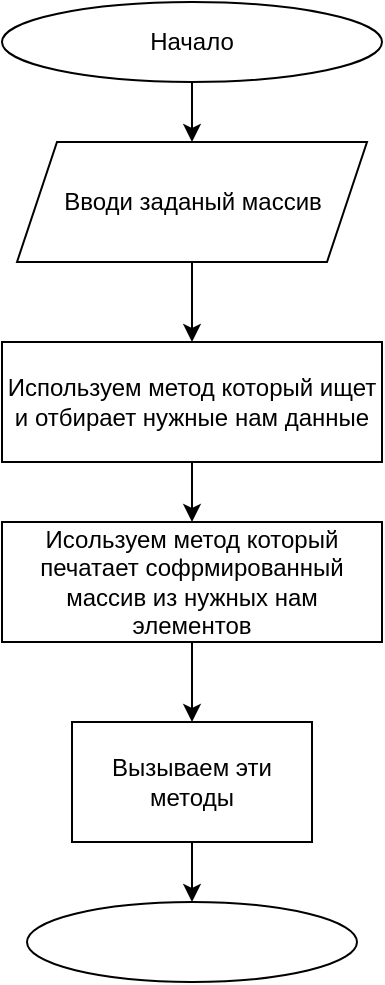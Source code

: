 <mxfile>
    <diagram id="eMnBw4KlzqYSSl7_ZIYW" name="Page-1">
        <mxGraphModel dx="422" dy="234" grid="1" gridSize="10" guides="1" tooltips="1" connect="1" arrows="1" fold="1" page="1" pageScale="1" pageWidth="827" pageHeight="1169" math="0" shadow="0">
            <root>
                <mxCell id="0"/>
                <mxCell id="1" parent="0"/>
                <mxCell id="3" style="edgeStyle=none;html=1;" edge="1" parent="1" source="2" target="4">
                    <mxGeometry relative="1" as="geometry">
                        <mxPoint x="185" y="70" as="targetPoint"/>
                    </mxGeometry>
                </mxCell>
                <mxCell id="2" value="Начало" style="ellipse;whiteSpace=wrap;html=1;" vertex="1" parent="1">
                    <mxGeometry x="90" width="190" height="40" as="geometry"/>
                </mxCell>
                <mxCell id="5" style="edgeStyle=none;html=1;" edge="1" parent="1" source="4" target="6">
                    <mxGeometry relative="1" as="geometry">
                        <mxPoint x="185" y="170" as="targetPoint"/>
                    </mxGeometry>
                </mxCell>
                <mxCell id="4" value="Вводи заданый массив" style="shape=parallelogram;perimeter=parallelogramPerimeter;whiteSpace=wrap;html=1;fixedSize=1;" vertex="1" parent="1">
                    <mxGeometry x="97.5" y="70" width="175" height="60" as="geometry"/>
                </mxCell>
                <mxCell id="7" style="edgeStyle=none;html=1;" edge="1" parent="1" source="6" target="8">
                    <mxGeometry relative="1" as="geometry">
                        <mxPoint x="185" y="270" as="targetPoint"/>
                    </mxGeometry>
                </mxCell>
                <mxCell id="6" value="Используем метод который ищет и отбирает нужные нам данные" style="rounded=0;whiteSpace=wrap;html=1;" vertex="1" parent="1">
                    <mxGeometry x="90" y="170" width="190" height="60" as="geometry"/>
                </mxCell>
                <mxCell id="9" style="edgeStyle=none;html=1;" edge="1" parent="1" source="8">
                    <mxGeometry relative="1" as="geometry">
                        <mxPoint x="185" y="360" as="targetPoint"/>
                    </mxGeometry>
                </mxCell>
                <mxCell id="8" value="Исользуем метод который печатает софрмированный массив из нужных нам элементов" style="rounded=0;whiteSpace=wrap;html=1;" vertex="1" parent="1">
                    <mxGeometry x="90" y="260" width="190" height="60" as="geometry"/>
                </mxCell>
                <mxCell id="11" style="edgeStyle=none;html=1;" edge="1" parent="1" source="10" target="12">
                    <mxGeometry relative="1" as="geometry">
                        <mxPoint x="185" y="460" as="targetPoint"/>
                    </mxGeometry>
                </mxCell>
                <mxCell id="10" value="Вызываем эти методы" style="rounded=0;whiteSpace=wrap;html=1;" vertex="1" parent="1">
                    <mxGeometry x="125" y="360" width="120" height="60" as="geometry"/>
                </mxCell>
                <mxCell id="12" value="" style="ellipse;whiteSpace=wrap;html=1;" vertex="1" parent="1">
                    <mxGeometry x="102.5" y="450" width="165" height="40" as="geometry"/>
                </mxCell>
            </root>
        </mxGraphModel>
    </diagram>
</mxfile>